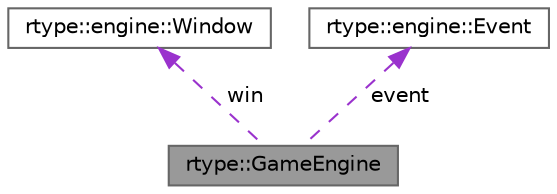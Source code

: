digraph "rtype::GameEngine"
{
 // LATEX_PDF_SIZE
  bgcolor="transparent";
  edge [fontname=Helvetica,fontsize=10,labelfontname=Helvetica,labelfontsize=10];
  node [fontname=Helvetica,fontsize=10,shape=box,height=0.2,width=0.4];
  Node1 [label="rtype::GameEngine",height=0.2,width=0.4,color="gray40", fillcolor="grey60", style="filled", fontcolor="black",tooltip="The class of the GameEngine."];
  Node2 -> Node1 [dir="back",color="darkorchid3",style="dashed",label=" win" ];
  Node2 [label="rtype::engine::Window",height=0.2,width=0.4,color="gray40", fillcolor="white", style="filled",URL="$classrtype_1_1engine_1_1Window.html",tooltip="This class is the base class for all the Window."];
  Node3 -> Node1 [dir="back",color="darkorchid3",style="dashed",label=" event" ];
  Node3 [label="rtype::engine::Event",height=0.2,width=0.4,color="gray40", fillcolor="white", style="filled",URL="$classrtype_1_1engine_1_1Event.html",tooltip="This class is the base class for all the Event."];
}
